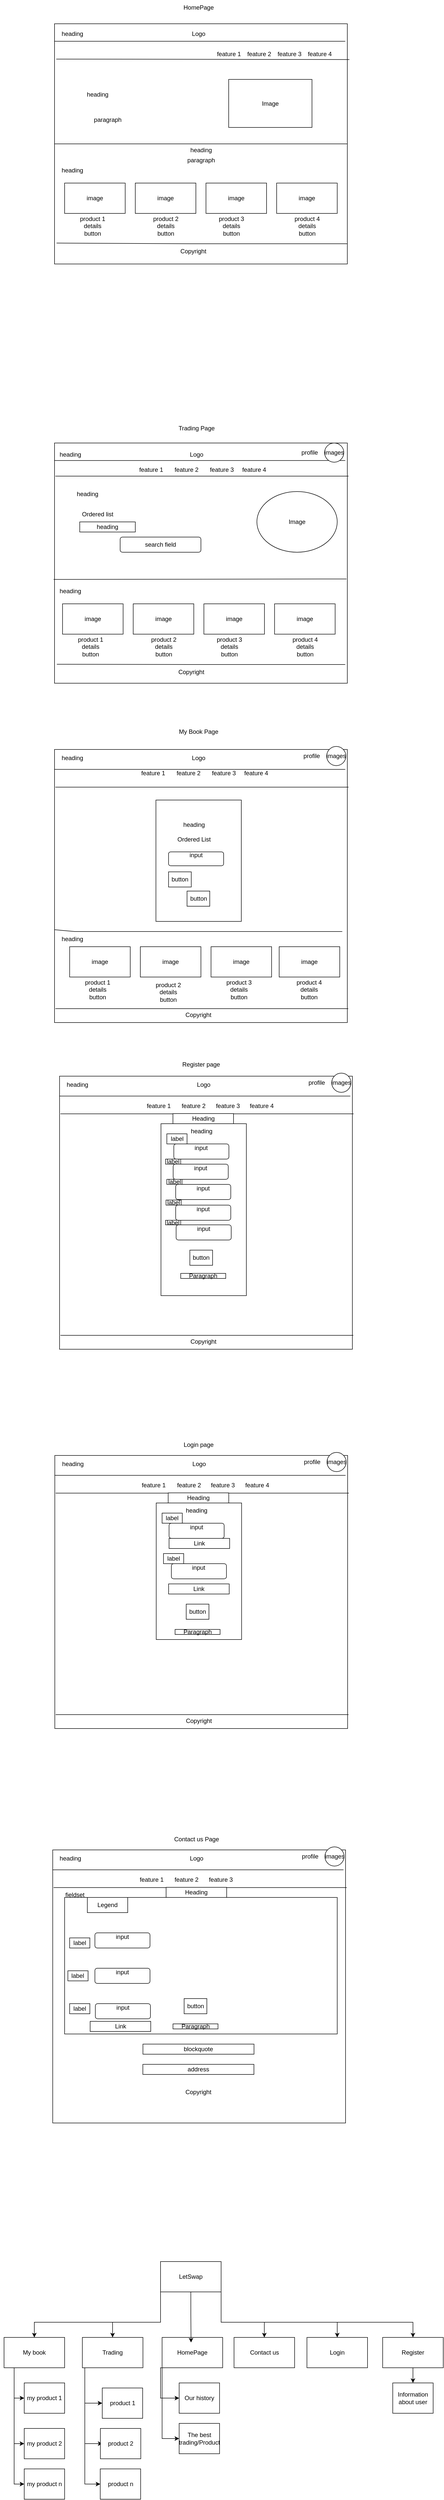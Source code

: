 <mxfile version="24.7.16">
  <diagram name="Page-1" id="lEQ6eP0qNpmwjX0OuJTi">
    <mxGraphModel dx="1424" dy="628" grid="1" gridSize="10" guides="1" tooltips="1" connect="1" arrows="1" fold="1" page="1" pageScale="1" pageWidth="850" pageHeight="1100" math="0" shadow="0">
      <root>
        <mxCell id="0" />
        <mxCell id="1" parent="0" />
        <mxCell id="bRZWuFPD8iTzi3_Uo_IN-1" value="" style="rounded=0;whiteSpace=wrap;html=1;" vertex="1" parent="1">
          <mxGeometry x="150" y="65" width="580" height="475" as="geometry" />
        </mxCell>
        <mxCell id="bRZWuFPD8iTzi3_Uo_IN-2" value="heading" style="text;html=1;align=center;verticalAlign=middle;resizable=0;points=[];autosize=1;strokeColor=none;fillColor=none;" vertex="1" parent="1">
          <mxGeometry x="150" y="70" width="70" height="30" as="geometry" />
        </mxCell>
        <mxCell id="bRZWuFPD8iTzi3_Uo_IN-3" value="" style="endArrow=none;html=1;rounded=0;exitX=-0.001;exitY=0.073;exitDx=0;exitDy=0;exitPerimeter=0;entryX=0.993;entryY=0.073;entryDx=0;entryDy=0;entryPerimeter=0;" edge="1" parent="1" source="bRZWuFPD8iTzi3_Uo_IN-1" target="bRZWuFPD8iTzi3_Uo_IN-1">
          <mxGeometry width="50" height="50" relative="1" as="geometry">
            <mxPoint x="400" y="320" as="sourcePoint" />
            <mxPoint x="450" y="270" as="targetPoint" />
          </mxGeometry>
        </mxCell>
        <mxCell id="bRZWuFPD8iTzi3_Uo_IN-4" value="feature 1" style="text;html=1;align=center;verticalAlign=middle;resizable=0;points=[];autosize=1;strokeColor=none;fillColor=none;" vertex="1" parent="1">
          <mxGeometry x="460" y="110" width="70" height="30" as="geometry" />
        </mxCell>
        <mxCell id="bRZWuFPD8iTzi3_Uo_IN-5" value="feature 2" style="text;html=1;align=center;verticalAlign=middle;resizable=0;points=[];autosize=1;strokeColor=none;fillColor=none;" vertex="1" parent="1">
          <mxGeometry x="520" y="110" width="70" height="30" as="geometry" />
        </mxCell>
        <mxCell id="bRZWuFPD8iTzi3_Uo_IN-6" value="feature 3" style="text;html=1;align=center;verticalAlign=middle;resizable=0;points=[];autosize=1;strokeColor=none;fillColor=none;" vertex="1" parent="1">
          <mxGeometry x="580" y="110" width="70" height="30" as="geometry" />
        </mxCell>
        <mxCell id="bRZWuFPD8iTzi3_Uo_IN-8" value="feature 4" style="text;html=1;align=center;verticalAlign=middle;resizable=0;points=[];autosize=1;strokeColor=none;fillColor=none;" vertex="1" parent="1">
          <mxGeometry x="640" y="110" width="70" height="30" as="geometry" />
        </mxCell>
        <mxCell id="bRZWuFPD8iTzi3_Uo_IN-9" value="heading" style="text;html=1;align=center;verticalAlign=middle;resizable=0;points=[];autosize=1;strokeColor=none;fillColor=none;" vertex="1" parent="1">
          <mxGeometry x="200" y="190" width="70" height="30" as="geometry" />
        </mxCell>
        <mxCell id="bRZWuFPD8iTzi3_Uo_IN-11" value="paragraph" style="text;html=1;align=center;verticalAlign=middle;resizable=0;points=[];autosize=1;strokeColor=none;fillColor=none;" vertex="1" parent="1">
          <mxGeometry x="215" y="240" width="80" height="30" as="geometry" />
        </mxCell>
        <mxCell id="bRZWuFPD8iTzi3_Uo_IN-12" value="" style="endArrow=none;html=1;rounded=0;entryX=0;entryY=0.5;entryDx=0;entryDy=0;exitX=1;exitY=0.5;exitDx=0;exitDy=0;" edge="1" parent="1" source="bRZWuFPD8iTzi3_Uo_IN-1" target="bRZWuFPD8iTzi3_Uo_IN-1">
          <mxGeometry width="50" height="50" relative="1" as="geometry">
            <mxPoint x="400" y="320" as="sourcePoint" />
            <mxPoint x="450" y="270" as="targetPoint" />
            <Array as="points" />
          </mxGeometry>
        </mxCell>
        <mxCell id="bRZWuFPD8iTzi3_Uo_IN-13" value="Image" style="rounded=0;whiteSpace=wrap;html=1;" vertex="1" parent="1">
          <mxGeometry x="495" y="175" width="165" height="95" as="geometry" />
        </mxCell>
        <mxCell id="bRZWuFPD8iTzi3_Uo_IN-14" value="heading" style="text;html=1;align=center;verticalAlign=middle;resizable=0;points=[];autosize=1;strokeColor=none;fillColor=none;" vertex="1" parent="1">
          <mxGeometry x="150" y="340" width="70" height="30" as="geometry" />
        </mxCell>
        <mxCell id="bRZWuFPD8iTzi3_Uo_IN-15" value="image" style="rounded=0;whiteSpace=wrap;html=1;" vertex="1" parent="1">
          <mxGeometry x="170" y="380" width="120" height="60" as="geometry" />
        </mxCell>
        <mxCell id="bRZWuFPD8iTzi3_Uo_IN-16" value="image" style="rounded=0;whiteSpace=wrap;html=1;" vertex="1" parent="1">
          <mxGeometry x="310" y="380" width="120" height="60" as="geometry" />
        </mxCell>
        <mxCell id="bRZWuFPD8iTzi3_Uo_IN-17" value="image" style="rounded=0;whiteSpace=wrap;html=1;" vertex="1" parent="1">
          <mxGeometry x="450" y="380" width="120" height="60" as="geometry" />
        </mxCell>
        <mxCell id="bRZWuFPD8iTzi3_Uo_IN-18" value="image" style="rounded=0;whiteSpace=wrap;html=1;" vertex="1" parent="1">
          <mxGeometry x="590" y="380" width="120" height="60" as="geometry" />
        </mxCell>
        <mxCell id="bRZWuFPD8iTzi3_Uo_IN-19" value="Logo" style="text;html=1;align=center;verticalAlign=middle;resizable=0;points=[];autosize=1;strokeColor=none;fillColor=none;" vertex="1" parent="1">
          <mxGeometry x="410" y="70" width="50" height="30" as="geometry" />
        </mxCell>
        <mxCell id="bRZWuFPD8iTzi3_Uo_IN-20" value="&lt;div&gt;product 1&lt;/div&gt;details&lt;div&gt;button&lt;br&gt;&lt;/div&gt;" style="text;html=1;align=center;verticalAlign=middle;resizable=0;points=[];autosize=1;strokeColor=none;fillColor=none;" vertex="1" parent="1">
          <mxGeometry x="190" y="435" width="70" height="60" as="geometry" />
        </mxCell>
        <mxCell id="bRZWuFPD8iTzi3_Uo_IN-23" value="&lt;div&gt;product 2&lt;/div&gt;details&lt;div&gt;button&lt;br&gt;&lt;/div&gt;" style="text;html=1;align=center;verticalAlign=middle;resizable=0;points=[];autosize=1;strokeColor=none;fillColor=none;" vertex="1" parent="1">
          <mxGeometry x="335" y="435" width="70" height="60" as="geometry" />
        </mxCell>
        <mxCell id="bRZWuFPD8iTzi3_Uo_IN-24" value="&lt;div&gt;product 3&lt;/div&gt;details&lt;div&gt;button&lt;br&gt;&lt;/div&gt;" style="text;html=1;align=center;verticalAlign=middle;resizable=0;points=[];autosize=1;strokeColor=none;fillColor=none;" vertex="1" parent="1">
          <mxGeometry x="465" y="435" width="70" height="60" as="geometry" />
        </mxCell>
        <mxCell id="bRZWuFPD8iTzi3_Uo_IN-25" value="product 4&lt;div&gt;details&lt;/div&gt;&lt;div&gt;button&lt;/div&gt;" style="text;html=1;align=center;verticalAlign=middle;resizable=0;points=[];autosize=1;strokeColor=none;fillColor=none;" vertex="1" parent="1">
          <mxGeometry x="615" y="435" width="70" height="60" as="geometry" />
        </mxCell>
        <mxCell id="bRZWuFPD8iTzi3_Uo_IN-26" value="" style="endArrow=none;html=1;rounded=0;entryX=0.007;entryY=0.913;entryDx=0;entryDy=0;entryPerimeter=0;" edge="1" parent="1" target="bRZWuFPD8iTzi3_Uo_IN-1">
          <mxGeometry width="50" height="50" relative="1" as="geometry">
            <mxPoint x="730" y="500" as="sourcePoint" />
            <mxPoint x="169" y="350" as="targetPoint" />
            <Array as="points">
              <mxPoint x="420" y="500" />
            </Array>
          </mxGeometry>
        </mxCell>
        <mxCell id="bRZWuFPD8iTzi3_Uo_IN-27" value="&lt;div&gt;Copyright&lt;/div&gt;" style="text;html=1;align=center;verticalAlign=middle;whiteSpace=wrap;rounded=0;" vertex="1" parent="1">
          <mxGeometry x="395" y="500" width="60" height="30" as="geometry" />
        </mxCell>
        <mxCell id="bRZWuFPD8iTzi3_Uo_IN-30" value="HomePage" style="text;html=1;align=center;verticalAlign=middle;resizable=0;points=[];autosize=1;strokeColor=none;fillColor=none;" vertex="1" parent="1">
          <mxGeometry x="395" y="18" width="80" height="30" as="geometry" />
        </mxCell>
        <mxCell id="bRZWuFPD8iTzi3_Uo_IN-31" value="" style="rounded=0;whiteSpace=wrap;html=1;" vertex="1" parent="1">
          <mxGeometry x="150" y="894" width="580" height="475" as="geometry" />
        </mxCell>
        <mxCell id="bRZWuFPD8iTzi3_Uo_IN-32" value="heading" style="text;html=1;align=center;verticalAlign=middle;resizable=0;points=[];autosize=1;strokeColor=none;fillColor=none;" vertex="1" parent="1">
          <mxGeometry x="145.87" y="902" width="70" height="30" as="geometry" />
        </mxCell>
        <mxCell id="bRZWuFPD8iTzi3_Uo_IN-33" value="" style="endArrow=none;html=1;rounded=0;exitX=-0.001;exitY=0.073;exitDx=0;exitDy=0;exitPerimeter=0;entryX=0.993;entryY=0.073;entryDx=0;entryDy=0;entryPerimeter=0;" edge="1" parent="1" source="bRZWuFPD8iTzi3_Uo_IN-31" target="bRZWuFPD8iTzi3_Uo_IN-31">
          <mxGeometry width="50" height="50" relative="1" as="geometry">
            <mxPoint x="395.87" y="1152" as="sourcePoint" />
            <mxPoint x="445.87" y="1102" as="targetPoint" />
          </mxGeometry>
        </mxCell>
        <mxCell id="bRZWuFPD8iTzi3_Uo_IN-34" value="feature 1" style="text;html=1;align=center;verticalAlign=middle;resizable=0;points=[];autosize=1;strokeColor=none;fillColor=none;" vertex="1" parent="1">
          <mxGeometry x="305.87" y="932" width="70" height="30" as="geometry" />
        </mxCell>
        <mxCell id="bRZWuFPD8iTzi3_Uo_IN-35" value="feature 2" style="text;html=1;align=center;verticalAlign=middle;resizable=0;points=[];autosize=1;strokeColor=none;fillColor=none;" vertex="1" parent="1">
          <mxGeometry x="375.87" y="932" width="70" height="30" as="geometry" />
        </mxCell>
        <mxCell id="bRZWuFPD8iTzi3_Uo_IN-36" value="feature 3" style="text;html=1;align=center;verticalAlign=middle;resizable=0;points=[];autosize=1;strokeColor=none;fillColor=none;" vertex="1" parent="1">
          <mxGeometry x="445.87" y="932" width="70" height="30" as="geometry" />
        </mxCell>
        <mxCell id="bRZWuFPD8iTzi3_Uo_IN-37" value="feature 4" style="text;html=1;align=center;verticalAlign=middle;resizable=0;points=[];autosize=1;strokeColor=none;fillColor=none;" vertex="1" parent="1">
          <mxGeometry x="510" y="932" width="70" height="30" as="geometry" />
        </mxCell>
        <mxCell id="bRZWuFPD8iTzi3_Uo_IN-38" value="heading" style="text;html=1;align=center;verticalAlign=middle;resizable=0;points=[];autosize=1;strokeColor=none;fillColor=none;" vertex="1" parent="1">
          <mxGeometry x="180" y="980" width="70" height="30" as="geometry" />
        </mxCell>
        <mxCell id="bRZWuFPD8iTzi3_Uo_IN-39" value="Ordered list" style="text;html=1;align=center;verticalAlign=middle;resizable=0;points=[];autosize=1;strokeColor=none;fillColor=none;" vertex="1" parent="1">
          <mxGeometry x="190" y="1020" width="90" height="30" as="geometry" />
        </mxCell>
        <mxCell id="bRZWuFPD8iTzi3_Uo_IN-40" value="" style="endArrow=none;html=1;rounded=0;entryX=-0.003;entryY=0.568;entryDx=0;entryDy=0;entryPerimeter=0;exitX=0.997;exitY=0.566;exitDx=0;exitDy=0;exitPerimeter=0;" edge="1" parent="1" source="bRZWuFPD8iTzi3_Uo_IN-31" target="bRZWuFPD8iTzi3_Uo_IN-31">
          <mxGeometry width="50" height="50" relative="1" as="geometry">
            <mxPoint x="395.87" y="1152" as="sourcePoint" />
            <mxPoint x="445.87" y="1102" as="targetPoint" />
            <Array as="points" />
          </mxGeometry>
        </mxCell>
        <mxCell id="bRZWuFPD8iTzi3_Uo_IN-42" value="heading" style="text;html=1;align=center;verticalAlign=middle;resizable=0;points=[];autosize=1;strokeColor=none;fillColor=none;" vertex="1" parent="1">
          <mxGeometry x="145.87" y="1172" width="70" height="30" as="geometry" />
        </mxCell>
        <mxCell id="bRZWuFPD8iTzi3_Uo_IN-43" value="image" style="rounded=0;whiteSpace=wrap;html=1;" vertex="1" parent="1">
          <mxGeometry x="165.87" y="1212" width="120" height="60" as="geometry" />
        </mxCell>
        <mxCell id="bRZWuFPD8iTzi3_Uo_IN-44" value="image" style="rounded=0;whiteSpace=wrap;html=1;" vertex="1" parent="1">
          <mxGeometry x="305.87" y="1212" width="120" height="60" as="geometry" />
        </mxCell>
        <mxCell id="bRZWuFPD8iTzi3_Uo_IN-45" value="image" style="rounded=0;whiteSpace=wrap;html=1;" vertex="1" parent="1">
          <mxGeometry x="445.87" y="1212" width="120" height="60" as="geometry" />
        </mxCell>
        <mxCell id="bRZWuFPD8iTzi3_Uo_IN-46" value="image" style="rounded=0;whiteSpace=wrap;html=1;" vertex="1" parent="1">
          <mxGeometry x="585.87" y="1212" width="120" height="60" as="geometry" />
        </mxCell>
        <mxCell id="bRZWuFPD8iTzi3_Uo_IN-47" value="Logo" style="text;html=1;align=center;verticalAlign=middle;resizable=0;points=[];autosize=1;strokeColor=none;fillColor=none;" vertex="1" parent="1">
          <mxGeometry x="405.87" y="902" width="50" height="30" as="geometry" />
        </mxCell>
        <mxCell id="bRZWuFPD8iTzi3_Uo_IN-48" value="&lt;div&gt;product 1&lt;/div&gt;details&lt;div&gt;button&lt;br&gt;&lt;/div&gt;" style="text;html=1;align=center;verticalAlign=middle;resizable=0;points=[];autosize=1;strokeColor=none;fillColor=none;" vertex="1" parent="1">
          <mxGeometry x="185.87" y="1267" width="70" height="60" as="geometry" />
        </mxCell>
        <mxCell id="bRZWuFPD8iTzi3_Uo_IN-49" value="&lt;div&gt;product 2&lt;/div&gt;details&lt;div&gt;button&lt;br&gt;&lt;/div&gt;" style="text;html=1;align=center;verticalAlign=middle;resizable=0;points=[];autosize=1;strokeColor=none;fillColor=none;" vertex="1" parent="1">
          <mxGeometry x="330.87" y="1267" width="70" height="60" as="geometry" />
        </mxCell>
        <mxCell id="bRZWuFPD8iTzi3_Uo_IN-50" value="&lt;div&gt;product 3&lt;/div&gt;details&lt;div&gt;button&lt;br&gt;&lt;/div&gt;" style="text;html=1;align=center;verticalAlign=middle;resizable=0;points=[];autosize=1;strokeColor=none;fillColor=none;" vertex="1" parent="1">
          <mxGeometry x="460.87" y="1267" width="70" height="60" as="geometry" />
        </mxCell>
        <mxCell id="bRZWuFPD8iTzi3_Uo_IN-51" value="product 4&lt;div&gt;details&lt;/div&gt;&lt;div&gt;button&lt;/div&gt;" style="text;html=1;align=center;verticalAlign=middle;resizable=0;points=[];autosize=1;strokeColor=none;fillColor=none;" vertex="1" parent="1">
          <mxGeometry x="610.87" y="1267" width="70" height="60" as="geometry" />
        </mxCell>
        <mxCell id="bRZWuFPD8iTzi3_Uo_IN-52" value="" style="endArrow=none;html=1;rounded=0;entryX=0.008;entryY=0.921;entryDx=0;entryDy=0;entryPerimeter=0;" edge="1" parent="1" target="bRZWuFPD8iTzi3_Uo_IN-31">
          <mxGeometry width="50" height="50" relative="1" as="geometry">
            <mxPoint x="725.87" y="1332" as="sourcePoint" />
            <mxPoint x="164.87" y="1182" as="targetPoint" />
            <Array as="points">
              <mxPoint x="415.87" y="1332" />
            </Array>
          </mxGeometry>
        </mxCell>
        <mxCell id="bRZWuFPD8iTzi3_Uo_IN-53" value="&lt;div&gt;Copyright&lt;/div&gt;" style="text;html=1;align=center;verticalAlign=middle;whiteSpace=wrap;rounded=0;" vertex="1" parent="1">
          <mxGeometry x="390.87" y="1332" width="60" height="30" as="geometry" />
        </mxCell>
        <mxCell id="bRZWuFPD8iTzi3_Uo_IN-54" value="Trading Page" style="text;html=1;align=center;verticalAlign=middle;resizable=0;points=[];autosize=1;strokeColor=none;fillColor=none;" vertex="1" parent="1">
          <mxGeometry x="380.87" y="850" width="100" height="30" as="geometry" />
        </mxCell>
        <mxCell id="bRZWuFPD8iTzi3_Uo_IN-55" value="heading" style="text;html=1;align=center;verticalAlign=middle;resizable=0;points=[];autosize=1;strokeColor=none;fillColor=none;" vertex="1" parent="1">
          <mxGeometry x="405" y="300" width="70" height="30" as="geometry" />
        </mxCell>
        <mxCell id="bRZWuFPD8iTzi3_Uo_IN-56" value="paragraph" style="text;html=1;align=center;verticalAlign=middle;resizable=0;points=[];autosize=1;strokeColor=none;fillColor=none;" vertex="1" parent="1">
          <mxGeometry x="400" y="320" width="80" height="30" as="geometry" />
        </mxCell>
        <mxCell id="bRZWuFPD8iTzi3_Uo_IN-57" value="images" style="ellipse;whiteSpace=wrap;html=1;aspect=fixed;" vertex="1" parent="1">
          <mxGeometry x="685" y="894" width="38" height="38" as="geometry" />
        </mxCell>
        <mxCell id="bRZWuFPD8iTzi3_Uo_IN-58" value="profile" style="text;html=1;align=center;verticalAlign=middle;resizable=0;points=[];autosize=1;strokeColor=none;fillColor=none;" vertex="1" parent="1">
          <mxGeometry x="625" y="898" width="60" height="30" as="geometry" />
        </mxCell>
        <mxCell id="bRZWuFPD8iTzi3_Uo_IN-59" value="search field" style="rounded=1;whiteSpace=wrap;html=1;" vertex="1" parent="1">
          <mxGeometry x="280" y="1080" width="160" height="30" as="geometry" />
        </mxCell>
        <mxCell id="bRZWuFPD8iTzi3_Uo_IN-60" value="heading" style="rounded=0;whiteSpace=wrap;html=1;" vertex="1" parent="1">
          <mxGeometry x="200" y="1050" width="110" height="20" as="geometry" />
        </mxCell>
        <mxCell id="bRZWuFPD8iTzi3_Uo_IN-61" value="Image" style="ellipse;whiteSpace=wrap;html=1;" vertex="1" parent="1">
          <mxGeometry x="550.87" y="990" width="159.13" height="120" as="geometry" />
        </mxCell>
        <mxCell id="bRZWuFPD8iTzi3_Uo_IN-62" value="" style="endArrow=none;html=1;rounded=0;exitX=0.006;exitY=0.147;exitDx=0;exitDy=0;exitPerimeter=0;entryX=1.007;entryY=0.149;entryDx=0;entryDy=0;entryPerimeter=0;" edge="1" parent="1" source="bRZWuFPD8iTzi3_Uo_IN-1" target="bRZWuFPD8iTzi3_Uo_IN-1">
          <mxGeometry width="50" height="50" relative="1" as="geometry">
            <mxPoint x="400" y="380" as="sourcePoint" />
            <mxPoint x="450" y="330" as="targetPoint" />
          </mxGeometry>
        </mxCell>
        <mxCell id="bRZWuFPD8iTzi3_Uo_IN-64" value="" style="endArrow=none;html=1;rounded=0;exitX=0.003;exitY=0.138;exitDx=0;exitDy=0;exitPerimeter=0;entryX=1.004;entryY=0.138;entryDx=0;entryDy=0;entryPerimeter=0;" edge="1" parent="1" source="bRZWuFPD8iTzi3_Uo_IN-31" target="bRZWuFPD8iTzi3_Uo_IN-31">
          <mxGeometry width="50" height="50" relative="1" as="geometry">
            <mxPoint x="400" y="1180" as="sourcePoint" />
            <mxPoint x="450" y="1130" as="targetPoint" />
          </mxGeometry>
        </mxCell>
        <mxCell id="bRZWuFPD8iTzi3_Uo_IN-65" value="" style="rounded=0;whiteSpace=wrap;html=1;" vertex="1" parent="1">
          <mxGeometry x="150" y="1500" width="580" height="540" as="geometry" />
        </mxCell>
        <mxCell id="bRZWuFPD8iTzi3_Uo_IN-66" value="heading" style="text;html=1;align=center;verticalAlign=middle;resizable=0;points=[];autosize=1;strokeColor=none;fillColor=none;" vertex="1" parent="1">
          <mxGeometry x="150" y="1502" width="70" height="30" as="geometry" />
        </mxCell>
        <mxCell id="bRZWuFPD8iTzi3_Uo_IN-67" value="" style="endArrow=none;html=1;rounded=0;exitX=-0.001;exitY=0.073;exitDx=0;exitDy=0;exitPerimeter=0;entryX=0.993;entryY=0.073;entryDx=0;entryDy=0;entryPerimeter=0;" edge="1" parent="1" source="bRZWuFPD8iTzi3_Uo_IN-65" target="bRZWuFPD8iTzi3_Uo_IN-65">
          <mxGeometry width="50" height="50" relative="1" as="geometry">
            <mxPoint x="400" y="1752" as="sourcePoint" />
            <mxPoint x="450" y="1702" as="targetPoint" />
          </mxGeometry>
        </mxCell>
        <mxCell id="bRZWuFPD8iTzi3_Uo_IN-68" value="feature 1" style="text;html=1;align=center;verticalAlign=middle;resizable=0;points=[];autosize=1;strokeColor=none;fillColor=none;" vertex="1" parent="1">
          <mxGeometry x="310" y="1532" width="70" height="30" as="geometry" />
        </mxCell>
        <mxCell id="bRZWuFPD8iTzi3_Uo_IN-69" value="feature 2" style="text;html=1;align=center;verticalAlign=middle;resizable=0;points=[];autosize=1;strokeColor=none;fillColor=none;" vertex="1" parent="1">
          <mxGeometry x="380" y="1532" width="70" height="30" as="geometry" />
        </mxCell>
        <mxCell id="bRZWuFPD8iTzi3_Uo_IN-70" value="feature 3" style="text;html=1;align=center;verticalAlign=middle;resizable=0;points=[];autosize=1;strokeColor=none;fillColor=none;" vertex="1" parent="1">
          <mxGeometry x="450" y="1532" width="70" height="30" as="geometry" />
        </mxCell>
        <mxCell id="bRZWuFPD8iTzi3_Uo_IN-71" value="feature 4" style="text;html=1;align=center;verticalAlign=middle;resizable=0;points=[];autosize=1;strokeColor=none;fillColor=none;" vertex="1" parent="1">
          <mxGeometry x="514.13" y="1532" width="70" height="30" as="geometry" />
        </mxCell>
        <mxCell id="bRZWuFPD8iTzi3_Uo_IN-75" value="heading" style="text;html=1;align=center;verticalAlign=middle;resizable=0;points=[];autosize=1;strokeColor=none;fillColor=none;" vertex="1" parent="1">
          <mxGeometry x="150" y="1860" width="70" height="30" as="geometry" />
        </mxCell>
        <mxCell id="bRZWuFPD8iTzi3_Uo_IN-77" value="" style="rounded=0;whiteSpace=wrap;html=1;" vertex="1" parent="1">
          <mxGeometry x="350.87" y="1600" width="169.13" height="240" as="geometry" />
        </mxCell>
        <mxCell id="bRZWuFPD8iTzi3_Uo_IN-80" value="Logo" style="text;html=1;align=center;verticalAlign=middle;resizable=0;points=[];autosize=1;strokeColor=none;fillColor=none;" vertex="1" parent="1">
          <mxGeometry x="410" y="1502" width="50" height="30" as="geometry" />
        </mxCell>
        <mxCell id="bRZWuFPD8iTzi3_Uo_IN-84" value="heading&lt;div&gt;&lt;br&gt;&lt;div&gt;Ordered List&lt;/div&gt;&lt;div&gt;&lt;br&gt;&lt;/div&gt;&lt;/div&gt;" style="text;html=1;align=center;verticalAlign=middle;resizable=0;points=[];autosize=1;strokeColor=none;fillColor=none;" vertex="1" parent="1">
          <mxGeometry x="380.87" y="1635" width="90" height="70" as="geometry" />
        </mxCell>
        <mxCell id="bRZWuFPD8iTzi3_Uo_IN-85" value="" style="endArrow=none;html=1;rounded=0;entryX=0;entryY=-0.12;entryDx=0;entryDy=0;entryPerimeter=0;" edge="1" parent="1" target="bRZWuFPD8iTzi3_Uo_IN-75">
          <mxGeometry width="50" height="50" relative="1" as="geometry">
            <mxPoint x="720" y="1860" as="sourcePoint" />
            <mxPoint x="169" y="1782" as="targetPoint" />
            <Array as="points">
              <mxPoint x="430" y="1860" />
              <mxPoint x="190" y="1860" />
            </Array>
          </mxGeometry>
        </mxCell>
        <mxCell id="bRZWuFPD8iTzi3_Uo_IN-86" value="&lt;div&gt;Copyright&lt;/div&gt;" style="text;html=1;align=center;verticalAlign=middle;whiteSpace=wrap;rounded=0;" vertex="1" parent="1">
          <mxGeometry x="405" y="2010" width="60" height="30" as="geometry" />
        </mxCell>
        <mxCell id="bRZWuFPD8iTzi3_Uo_IN-87" value="My Book Page" style="text;html=1;align=center;verticalAlign=middle;resizable=0;points=[];autosize=1;strokeColor=none;fillColor=none;" vertex="1" parent="1">
          <mxGeometry x="385" y="1450" width="100" height="30" as="geometry" />
        </mxCell>
        <mxCell id="bRZWuFPD8iTzi3_Uo_IN-88" value="images" style="ellipse;whiteSpace=wrap;html=1;aspect=fixed;" vertex="1" parent="1">
          <mxGeometry x="689.13" y="1494" width="38" height="38" as="geometry" />
        </mxCell>
        <mxCell id="bRZWuFPD8iTzi3_Uo_IN-89" value="profile" style="text;html=1;align=center;verticalAlign=middle;resizable=0;points=[];autosize=1;strokeColor=none;fillColor=none;" vertex="1" parent="1">
          <mxGeometry x="629.13" y="1498" width="60" height="30" as="geometry" />
        </mxCell>
        <mxCell id="bRZWuFPD8iTzi3_Uo_IN-93" value="" style="endArrow=none;html=1;rounded=0;exitX=0.003;exitY=0.138;exitDx=0;exitDy=0;exitPerimeter=0;entryX=1.004;entryY=0.138;entryDx=0;entryDy=0;entryPerimeter=0;" edge="1" parent="1" source="bRZWuFPD8iTzi3_Uo_IN-65" target="bRZWuFPD8iTzi3_Uo_IN-65">
          <mxGeometry width="50" height="50" relative="1" as="geometry">
            <mxPoint x="404.13" y="1780" as="sourcePoint" />
            <mxPoint x="454.13" y="1730" as="targetPoint" />
          </mxGeometry>
        </mxCell>
        <mxCell id="bRZWuFPD8iTzi3_Uo_IN-94" value="input&lt;br&gt;&lt;div&gt;&lt;br&gt;&lt;/div&gt;" style="rounded=1;whiteSpace=wrap;html=1;" vertex="1" parent="1">
          <mxGeometry x="375.87" y="1702.5" width="109.13" height="27.5" as="geometry" />
        </mxCell>
        <mxCell id="bRZWuFPD8iTzi3_Uo_IN-95" value="button" style="rounded=0;whiteSpace=wrap;html=1;" vertex="1" parent="1">
          <mxGeometry x="375.87" y="1742" width="45" height="30" as="geometry" />
        </mxCell>
        <mxCell id="bRZWuFPD8iTzi3_Uo_IN-96" value="button" style="rounded=0;whiteSpace=wrap;html=1;" vertex="1" parent="1">
          <mxGeometry x="412.5" y="1780" width="45" height="30" as="geometry" />
        </mxCell>
        <mxCell id="bRZWuFPD8iTzi3_Uo_IN-97" value="image" style="rounded=0;whiteSpace=wrap;html=1;" vertex="1" parent="1">
          <mxGeometry x="180" y="1890" width="120" height="60" as="geometry" />
        </mxCell>
        <mxCell id="bRZWuFPD8iTzi3_Uo_IN-98" value="&lt;div&gt;product 1&lt;/div&gt;details&lt;div&gt;button&lt;br&gt;&lt;/div&gt;" style="text;html=1;align=center;verticalAlign=middle;resizable=0;points=[];autosize=1;strokeColor=none;fillColor=none;" vertex="1" parent="1">
          <mxGeometry x="200" y="1945" width="70" height="60" as="geometry" />
        </mxCell>
        <mxCell id="bRZWuFPD8iTzi3_Uo_IN-99" value="image" style="rounded=0;whiteSpace=wrap;html=1;" vertex="1" parent="1">
          <mxGeometry x="320" y="1890" width="120" height="60" as="geometry" />
        </mxCell>
        <mxCell id="bRZWuFPD8iTzi3_Uo_IN-101" value="image" style="rounded=0;whiteSpace=wrap;html=1;" vertex="1" parent="1">
          <mxGeometry x="460" y="1890" width="120" height="60" as="geometry" />
        </mxCell>
        <mxCell id="bRZWuFPD8iTzi3_Uo_IN-102" value="image" style="rounded=0;whiteSpace=wrap;html=1;" vertex="1" parent="1">
          <mxGeometry x="595" y="1890" width="120" height="60" as="geometry" />
        </mxCell>
        <mxCell id="bRZWuFPD8iTzi3_Uo_IN-103" value="&lt;div&gt;product 2&lt;/div&gt;details&lt;div&gt;button&lt;br&gt;&lt;/div&gt;" style="text;html=1;align=center;verticalAlign=middle;resizable=0;points=[];autosize=1;strokeColor=none;fillColor=none;" vertex="1" parent="1">
          <mxGeometry x="340" y="1950" width="70" height="60" as="geometry" />
        </mxCell>
        <mxCell id="bRZWuFPD8iTzi3_Uo_IN-104" value="&lt;div&gt;product 3&lt;/div&gt;details&lt;div&gt;button&lt;br&gt;&lt;/div&gt;" style="text;html=1;align=center;verticalAlign=middle;resizable=0;points=[];autosize=1;strokeColor=none;fillColor=none;" vertex="1" parent="1">
          <mxGeometry x="480" y="1945" width="70" height="60" as="geometry" />
        </mxCell>
        <mxCell id="bRZWuFPD8iTzi3_Uo_IN-105" value="&lt;div&gt;product 4&lt;/div&gt;details&lt;div&gt;button&lt;br&gt;&lt;/div&gt;" style="text;html=1;align=center;verticalAlign=middle;resizable=0;points=[];autosize=1;strokeColor=none;fillColor=none;" vertex="1" parent="1">
          <mxGeometry x="619.13" y="1945" width="70" height="60" as="geometry" />
        </mxCell>
        <mxCell id="bRZWuFPD8iTzi3_Uo_IN-110" value="" style="endArrow=none;html=1;rounded=0;entryX=1.003;entryY=0.949;entryDx=0;entryDy=0;entryPerimeter=0;exitX=0.003;exitY=0.949;exitDx=0;exitDy=0;exitPerimeter=0;" edge="1" parent="1" source="bRZWuFPD8iTzi3_Uo_IN-65" target="bRZWuFPD8iTzi3_Uo_IN-65">
          <mxGeometry width="50" height="50" relative="1" as="geometry">
            <mxPoint x="400" y="2030" as="sourcePoint" />
            <mxPoint x="450" y="1980" as="targetPoint" />
          </mxGeometry>
        </mxCell>
        <mxCell id="bRZWuFPD8iTzi3_Uo_IN-112" value="" style="rounded=0;whiteSpace=wrap;html=1;" vertex="1" parent="1">
          <mxGeometry x="160" y="2146" width="580" height="540" as="geometry" />
        </mxCell>
        <mxCell id="bRZWuFPD8iTzi3_Uo_IN-113" value="heading" style="text;html=1;align=center;verticalAlign=middle;resizable=0;points=[];autosize=1;strokeColor=none;fillColor=none;" vertex="1" parent="1">
          <mxGeometry x="160" y="2148" width="70" height="30" as="geometry" />
        </mxCell>
        <mxCell id="bRZWuFPD8iTzi3_Uo_IN-114" value="" style="endArrow=none;html=1;rounded=0;exitX=-0.001;exitY=0.073;exitDx=0;exitDy=0;exitPerimeter=0;entryX=0.993;entryY=0.073;entryDx=0;entryDy=0;entryPerimeter=0;" edge="1" parent="1" source="bRZWuFPD8iTzi3_Uo_IN-112" target="bRZWuFPD8iTzi3_Uo_IN-112">
          <mxGeometry width="50" height="50" relative="1" as="geometry">
            <mxPoint x="410" y="2398" as="sourcePoint" />
            <mxPoint x="460" y="2348" as="targetPoint" />
          </mxGeometry>
        </mxCell>
        <mxCell id="bRZWuFPD8iTzi3_Uo_IN-115" value="feature 1" style="text;html=1;align=center;verticalAlign=middle;resizable=0;points=[];autosize=1;strokeColor=none;fillColor=none;" vertex="1" parent="1">
          <mxGeometry x="320.87" y="2190" width="70" height="30" as="geometry" />
        </mxCell>
        <mxCell id="bRZWuFPD8iTzi3_Uo_IN-116" value="feature 2" style="text;html=1;align=center;verticalAlign=middle;resizable=0;points=[];autosize=1;strokeColor=none;fillColor=none;" vertex="1" parent="1">
          <mxGeometry x="390" y="2190" width="70" height="30" as="geometry" />
        </mxCell>
        <mxCell id="bRZWuFPD8iTzi3_Uo_IN-117" value="feature 3" style="text;html=1;align=center;verticalAlign=middle;resizable=0;points=[];autosize=1;strokeColor=none;fillColor=none;" vertex="1" parent="1">
          <mxGeometry x="457.5" y="2190" width="70" height="30" as="geometry" />
        </mxCell>
        <mxCell id="bRZWuFPD8iTzi3_Uo_IN-118" value="feature 4" style="text;html=1;align=center;verticalAlign=middle;resizable=0;points=[];autosize=1;strokeColor=none;fillColor=none;" vertex="1" parent="1">
          <mxGeometry x="525" y="2190" width="70" height="30" as="geometry" />
        </mxCell>
        <mxCell id="bRZWuFPD8iTzi3_Uo_IN-120" value="" style="rounded=0;whiteSpace=wrap;html=1;" vertex="1" parent="1">
          <mxGeometry x="360.87" y="2240" width="169.13" height="340" as="geometry" />
        </mxCell>
        <mxCell id="bRZWuFPD8iTzi3_Uo_IN-121" value="Logo" style="text;html=1;align=center;verticalAlign=middle;resizable=0;points=[];autosize=1;strokeColor=none;fillColor=none;" vertex="1" parent="1">
          <mxGeometry x="420" y="2148" width="50" height="30" as="geometry" />
        </mxCell>
        <mxCell id="bRZWuFPD8iTzi3_Uo_IN-122" value="heading" style="text;html=1;align=center;verticalAlign=middle;resizable=0;points=[];autosize=1;strokeColor=none;fillColor=none;" vertex="1" parent="1">
          <mxGeometry x="405.87" y="2240" width="70" height="30" as="geometry" />
        </mxCell>
        <mxCell id="bRZWuFPD8iTzi3_Uo_IN-124" value="&lt;div&gt;Copyright&lt;/div&gt;" style="text;html=1;align=center;verticalAlign=middle;whiteSpace=wrap;rounded=0;" vertex="1" parent="1">
          <mxGeometry x="415" y="2656" width="60" height="30" as="geometry" />
        </mxCell>
        <mxCell id="bRZWuFPD8iTzi3_Uo_IN-125" value="images" style="ellipse;whiteSpace=wrap;html=1;aspect=fixed;" vertex="1" parent="1">
          <mxGeometry x="699.13" y="2140" width="38" height="38" as="geometry" />
        </mxCell>
        <mxCell id="bRZWuFPD8iTzi3_Uo_IN-126" value="profile" style="text;html=1;align=center;verticalAlign=middle;resizable=0;points=[];autosize=1;strokeColor=none;fillColor=none;" vertex="1" parent="1">
          <mxGeometry x="639.13" y="2144" width="60" height="30" as="geometry" />
        </mxCell>
        <mxCell id="bRZWuFPD8iTzi3_Uo_IN-127" value="" style="endArrow=none;html=1;rounded=0;exitX=0.003;exitY=0.138;exitDx=0;exitDy=0;exitPerimeter=0;entryX=1.004;entryY=0.138;entryDx=0;entryDy=0;entryPerimeter=0;" edge="1" parent="1" source="bRZWuFPD8iTzi3_Uo_IN-112" target="bRZWuFPD8iTzi3_Uo_IN-112">
          <mxGeometry width="50" height="50" relative="1" as="geometry">
            <mxPoint x="414.13" y="2426" as="sourcePoint" />
            <mxPoint x="464.13" y="2376" as="targetPoint" />
          </mxGeometry>
        </mxCell>
        <mxCell id="bRZWuFPD8iTzi3_Uo_IN-128" value="input&lt;br&gt;&lt;div&gt;&lt;br&gt;&lt;/div&gt;" style="rounded=1;whiteSpace=wrap;html=1;" vertex="1" parent="1">
          <mxGeometry x="386.3" y="2280" width="109.13" height="30" as="geometry" />
        </mxCell>
        <mxCell id="bRZWuFPD8iTzi3_Uo_IN-130" value="button" style="rounded=0;whiteSpace=wrap;html=1;" vertex="1" parent="1">
          <mxGeometry x="418.08" y="2490" width="45" height="30" as="geometry" />
        </mxCell>
        <mxCell id="bRZWuFPD8iTzi3_Uo_IN-139" value="" style="endArrow=none;html=1;rounded=0;entryX=1.003;entryY=0.949;entryDx=0;entryDy=0;entryPerimeter=0;exitX=0.003;exitY=0.949;exitDx=0;exitDy=0;exitPerimeter=0;" edge="1" parent="1" source="bRZWuFPD8iTzi3_Uo_IN-112" target="bRZWuFPD8iTzi3_Uo_IN-112">
          <mxGeometry width="50" height="50" relative="1" as="geometry">
            <mxPoint x="410" y="2676" as="sourcePoint" />
            <mxPoint x="460" y="2626" as="targetPoint" />
          </mxGeometry>
        </mxCell>
        <mxCell id="bRZWuFPD8iTzi3_Uo_IN-140" value="input&lt;br&gt;&lt;div&gt;&lt;br&gt;&lt;/div&gt;" style="rounded=1;whiteSpace=wrap;html=1;" vertex="1" parent="1">
          <mxGeometry x="385" y="2320" width="109.13" height="30" as="geometry" />
        </mxCell>
        <mxCell id="bRZWuFPD8iTzi3_Uo_IN-142" value="input&lt;br&gt;&lt;div&gt;&lt;br&gt;&lt;/div&gt;" style="rounded=1;whiteSpace=wrap;html=1;" vertex="1" parent="1">
          <mxGeometry x="390" y="2360" width="109.13" height="30" as="geometry" />
        </mxCell>
        <mxCell id="bRZWuFPD8iTzi3_Uo_IN-143" value="input&lt;br&gt;&lt;div&gt;&lt;br&gt;&lt;/div&gt;" style="rounded=1;whiteSpace=wrap;html=1;" vertex="1" parent="1">
          <mxGeometry x="390" y="2401" width="109.13" height="30" as="geometry" />
        </mxCell>
        <mxCell id="bRZWuFPD8iTzi3_Uo_IN-145" value="input&lt;br&gt;&lt;div&gt;&lt;br&gt;&lt;/div&gt;" style="rounded=1;whiteSpace=wrap;html=1;" vertex="1" parent="1">
          <mxGeometry x="390.87" y="2440" width="109.13" height="30" as="geometry" />
        </mxCell>
        <mxCell id="bRZWuFPD8iTzi3_Uo_IN-146" value="label" style="rounded=0;whiteSpace=wrap;html=1;" vertex="1" parent="1">
          <mxGeometry x="372.5" y="2260" width="40" height="20" as="geometry" />
        </mxCell>
        <mxCell id="bRZWuFPD8iTzi3_Uo_IN-147" value="label" style="rounded=0;whiteSpace=wrap;html=1;" vertex="1" parent="1">
          <mxGeometry x="370" y="2310" width="30" height="10" as="geometry" />
        </mxCell>
        <mxCell id="bRZWuFPD8iTzi3_Uo_IN-148" value="label" style="rounded=0;whiteSpace=wrap;html=1;" vertex="1" parent="1">
          <mxGeometry x="372.5" y="2350" width="30" height="10" as="geometry" />
        </mxCell>
        <mxCell id="bRZWuFPD8iTzi3_Uo_IN-149" value="label" style="rounded=0;whiteSpace=wrap;html=1;" vertex="1" parent="1">
          <mxGeometry x="370.87" y="2391" width="30" height="10" as="geometry" />
        </mxCell>
        <mxCell id="bRZWuFPD8iTzi3_Uo_IN-153" value="label" style="rounded=0;whiteSpace=wrap;html=1;" vertex="1" parent="1">
          <mxGeometry x="370" y="2431" width="30" height="9" as="geometry" />
        </mxCell>
        <mxCell id="bRZWuFPD8iTzi3_Uo_IN-155" value="Heading" style="rounded=0;whiteSpace=wrap;html=1;" vertex="1" parent="1">
          <mxGeometry x="384.57" y="2220" width="120" height="20" as="geometry" />
        </mxCell>
        <mxCell id="bRZWuFPD8iTzi3_Uo_IN-156" value="Paragraph" style="rounded=0;whiteSpace=wrap;html=1;" vertex="1" parent="1">
          <mxGeometry x="400" y="2536" width="89.13" height="10" as="geometry" />
        </mxCell>
        <mxCell id="bRZWuFPD8iTzi3_Uo_IN-160" value="Register page" style="text;html=1;align=center;verticalAlign=middle;resizable=0;points=[];autosize=1;strokeColor=none;fillColor=none;" vertex="1" parent="1">
          <mxGeometry x="390" y="2108" width="100" height="30" as="geometry" />
        </mxCell>
        <mxCell id="bRZWuFPD8iTzi3_Uo_IN-161" value="" style="rounded=0;whiteSpace=wrap;html=1;" vertex="1" parent="1">
          <mxGeometry x="150.58" y="2896" width="580" height="540" as="geometry" />
        </mxCell>
        <mxCell id="bRZWuFPD8iTzi3_Uo_IN-162" value="heading" style="text;html=1;align=center;verticalAlign=middle;resizable=0;points=[];autosize=1;strokeColor=none;fillColor=none;" vertex="1" parent="1">
          <mxGeometry x="150.58" y="2898" width="70" height="30" as="geometry" />
        </mxCell>
        <mxCell id="bRZWuFPD8iTzi3_Uo_IN-163" value="" style="endArrow=none;html=1;rounded=0;exitX=-0.001;exitY=0.073;exitDx=0;exitDy=0;exitPerimeter=0;entryX=0.993;entryY=0.073;entryDx=0;entryDy=0;entryPerimeter=0;" edge="1" parent="1" source="bRZWuFPD8iTzi3_Uo_IN-161" target="bRZWuFPD8iTzi3_Uo_IN-161">
          <mxGeometry width="50" height="50" relative="1" as="geometry">
            <mxPoint x="400.58" y="3148" as="sourcePoint" />
            <mxPoint x="450.58" y="3098" as="targetPoint" />
          </mxGeometry>
        </mxCell>
        <mxCell id="bRZWuFPD8iTzi3_Uo_IN-164" value="feature 1" style="text;html=1;align=center;verticalAlign=middle;resizable=0;points=[];autosize=1;strokeColor=none;fillColor=none;" vertex="1" parent="1">
          <mxGeometry x="311.45" y="2940" width="70" height="30" as="geometry" />
        </mxCell>
        <mxCell id="bRZWuFPD8iTzi3_Uo_IN-165" value="feature 2" style="text;html=1;align=center;verticalAlign=middle;resizable=0;points=[];autosize=1;strokeColor=none;fillColor=none;" vertex="1" parent="1">
          <mxGeometry x="380.58" y="2940" width="70" height="30" as="geometry" />
        </mxCell>
        <mxCell id="bRZWuFPD8iTzi3_Uo_IN-166" value="feature 3" style="text;html=1;align=center;verticalAlign=middle;resizable=0;points=[];autosize=1;strokeColor=none;fillColor=none;" vertex="1" parent="1">
          <mxGeometry x="448.08" y="2940" width="70" height="30" as="geometry" />
        </mxCell>
        <mxCell id="bRZWuFPD8iTzi3_Uo_IN-167" value="feature 4" style="text;html=1;align=center;verticalAlign=middle;resizable=0;points=[];autosize=1;strokeColor=none;fillColor=none;" vertex="1" parent="1">
          <mxGeometry x="515.58" y="2940" width="70" height="30" as="geometry" />
        </mxCell>
        <mxCell id="bRZWuFPD8iTzi3_Uo_IN-169" value="" style="rounded=0;whiteSpace=wrap;html=1;" vertex="1" parent="1">
          <mxGeometry x="351.45" y="2990" width="169.13" height="270" as="geometry" />
        </mxCell>
        <mxCell id="bRZWuFPD8iTzi3_Uo_IN-170" value="Logo" style="text;html=1;align=center;verticalAlign=middle;resizable=0;points=[];autosize=1;strokeColor=none;fillColor=none;" vertex="1" parent="1">
          <mxGeometry x="410.58" y="2898" width="50" height="30" as="geometry" />
        </mxCell>
        <mxCell id="bRZWuFPD8iTzi3_Uo_IN-171" value="heading" style="text;html=1;align=center;verticalAlign=middle;resizable=0;points=[];autosize=1;strokeColor=none;fillColor=none;" vertex="1" parent="1">
          <mxGeometry x="396.45" y="2990" width="70" height="30" as="geometry" />
        </mxCell>
        <mxCell id="bRZWuFPD8iTzi3_Uo_IN-173" value="&lt;div&gt;Copyright&lt;/div&gt;" style="text;html=1;align=center;verticalAlign=middle;whiteSpace=wrap;rounded=0;" vertex="1" parent="1">
          <mxGeometry x="405.58" y="3406" width="60" height="30" as="geometry" />
        </mxCell>
        <mxCell id="bRZWuFPD8iTzi3_Uo_IN-174" value="images" style="ellipse;whiteSpace=wrap;html=1;aspect=fixed;" vertex="1" parent="1">
          <mxGeometry x="689.71" y="2890" width="38" height="38" as="geometry" />
        </mxCell>
        <mxCell id="bRZWuFPD8iTzi3_Uo_IN-175" value="profile" style="text;html=1;align=center;verticalAlign=middle;resizable=0;points=[];autosize=1;strokeColor=none;fillColor=none;" vertex="1" parent="1">
          <mxGeometry x="629.71" y="2894" width="60" height="30" as="geometry" />
        </mxCell>
        <mxCell id="bRZWuFPD8iTzi3_Uo_IN-176" value="" style="endArrow=none;html=1;rounded=0;exitX=0.003;exitY=0.138;exitDx=0;exitDy=0;exitPerimeter=0;entryX=1.004;entryY=0.138;entryDx=0;entryDy=0;entryPerimeter=0;" edge="1" parent="1" source="bRZWuFPD8iTzi3_Uo_IN-161" target="bRZWuFPD8iTzi3_Uo_IN-161">
          <mxGeometry width="50" height="50" relative="1" as="geometry">
            <mxPoint x="404.71" y="3176" as="sourcePoint" />
            <mxPoint x="454.71" y="3126" as="targetPoint" />
          </mxGeometry>
        </mxCell>
        <mxCell id="bRZWuFPD8iTzi3_Uo_IN-177" value="input&lt;br&gt;&lt;div&gt;&lt;br&gt;&lt;/div&gt;" style="rounded=1;whiteSpace=wrap;html=1;" vertex="1" parent="1">
          <mxGeometry x="376.88" y="3030" width="109.13" height="30" as="geometry" />
        </mxCell>
        <mxCell id="bRZWuFPD8iTzi3_Uo_IN-178" value="button" style="rounded=0;whiteSpace=wrap;html=1;" vertex="1" parent="1">
          <mxGeometry x="410.87" y="3190" width="45" height="30" as="geometry" />
        </mxCell>
        <mxCell id="bRZWuFPD8iTzi3_Uo_IN-187" value="" style="endArrow=none;html=1;rounded=0;entryX=1.003;entryY=0.949;entryDx=0;entryDy=0;entryPerimeter=0;exitX=0.003;exitY=0.949;exitDx=0;exitDy=0;exitPerimeter=0;" edge="1" parent="1" source="bRZWuFPD8iTzi3_Uo_IN-161" target="bRZWuFPD8iTzi3_Uo_IN-161">
          <mxGeometry width="50" height="50" relative="1" as="geometry">
            <mxPoint x="400.58" y="3426" as="sourcePoint" />
            <mxPoint x="450.58" y="3376" as="targetPoint" />
          </mxGeometry>
        </mxCell>
        <mxCell id="bRZWuFPD8iTzi3_Uo_IN-191" value="input&lt;br&gt;&lt;div&gt;&lt;br&gt;&lt;/div&gt;" style="rounded=1;whiteSpace=wrap;html=1;" vertex="1" parent="1">
          <mxGeometry x="381.45" y="3110" width="109.13" height="30" as="geometry" />
        </mxCell>
        <mxCell id="bRZWuFPD8iTzi3_Uo_IN-192" value="label" style="rounded=0;whiteSpace=wrap;html=1;" vertex="1" parent="1">
          <mxGeometry x="363.08" y="3010" width="40" height="20" as="geometry" />
        </mxCell>
        <mxCell id="bRZWuFPD8iTzi3_Uo_IN-197" value="Heading" style="rounded=0;whiteSpace=wrap;html=1;" vertex="1" parent="1">
          <mxGeometry x="375.15" y="2970" width="120" height="20" as="geometry" />
        </mxCell>
        <mxCell id="bRZWuFPD8iTzi3_Uo_IN-200" value="Login page" style="text;html=1;align=center;verticalAlign=middle;resizable=0;points=[];autosize=1;strokeColor=none;fillColor=none;" vertex="1" parent="1">
          <mxGeometry x="395" y="2860" width="80" height="30" as="geometry" />
        </mxCell>
        <mxCell id="bRZWuFPD8iTzi3_Uo_IN-203" value="label" style="rounded=0;whiteSpace=wrap;html=1;" vertex="1" parent="1">
          <mxGeometry x="365.87" y="3090" width="40" height="20" as="geometry" />
        </mxCell>
        <mxCell id="bRZWuFPD8iTzi3_Uo_IN-206" value="Link" style="rounded=0;whiteSpace=wrap;html=1;" vertex="1" parent="1">
          <mxGeometry x="376.01" y="3150" width="120" height="20" as="geometry" />
        </mxCell>
        <mxCell id="bRZWuFPD8iTzi3_Uo_IN-207" value="Link" style="rounded=0;whiteSpace=wrap;html=1;" vertex="1" parent="1">
          <mxGeometry x="376.88" y="3060" width="120" height="20" as="geometry" />
        </mxCell>
        <mxCell id="bRZWuFPD8iTzi3_Uo_IN-211" value="Paragraph" style="rounded=0;whiteSpace=wrap;html=1;" vertex="1" parent="1">
          <mxGeometry x="388.8" y="3240" width="89.13" height="10" as="geometry" />
        </mxCell>
        <mxCell id="bRZWuFPD8iTzi3_Uo_IN-212" value="" style="rounded=0;whiteSpace=wrap;html=1;" vertex="1" parent="1">
          <mxGeometry x="146.45" y="3676" width="580" height="540" as="geometry" />
        </mxCell>
        <mxCell id="bRZWuFPD8iTzi3_Uo_IN-213" value="heading" style="text;html=1;align=center;verticalAlign=middle;resizable=0;points=[];autosize=1;strokeColor=none;fillColor=none;" vertex="1" parent="1">
          <mxGeometry x="146.45" y="3678" width="70" height="30" as="geometry" />
        </mxCell>
        <mxCell id="bRZWuFPD8iTzi3_Uo_IN-214" value="" style="endArrow=none;html=1;rounded=0;exitX=-0.001;exitY=0.073;exitDx=0;exitDy=0;exitPerimeter=0;entryX=0.993;entryY=0.073;entryDx=0;entryDy=0;entryPerimeter=0;" edge="1" parent="1" source="bRZWuFPD8iTzi3_Uo_IN-212" target="bRZWuFPD8iTzi3_Uo_IN-212">
          <mxGeometry width="50" height="50" relative="1" as="geometry">
            <mxPoint x="396.45" y="3928" as="sourcePoint" />
            <mxPoint x="446.45" y="3878" as="targetPoint" />
          </mxGeometry>
        </mxCell>
        <mxCell id="bRZWuFPD8iTzi3_Uo_IN-215" value="feature 1" style="text;html=1;align=center;verticalAlign=middle;resizable=0;points=[];autosize=1;strokeColor=none;fillColor=none;" vertex="1" parent="1">
          <mxGeometry x="307.32" y="3720" width="70" height="30" as="geometry" />
        </mxCell>
        <mxCell id="bRZWuFPD8iTzi3_Uo_IN-216" value="feature 2" style="text;html=1;align=center;verticalAlign=middle;resizable=0;points=[];autosize=1;strokeColor=none;fillColor=none;" vertex="1" parent="1">
          <mxGeometry x="376.45" y="3720" width="70" height="30" as="geometry" />
        </mxCell>
        <mxCell id="bRZWuFPD8iTzi3_Uo_IN-217" value="feature 3" style="text;html=1;align=center;verticalAlign=middle;resizable=0;points=[];autosize=1;strokeColor=none;fillColor=none;" vertex="1" parent="1">
          <mxGeometry x="443.95" y="3720" width="70" height="30" as="geometry" />
        </mxCell>
        <mxCell id="bRZWuFPD8iTzi3_Uo_IN-219" value="" style="rounded=0;whiteSpace=wrap;html=1;" vertex="1" parent="1">
          <mxGeometry x="170" y="3770" width="540" height="270" as="geometry" />
        </mxCell>
        <mxCell id="bRZWuFPD8iTzi3_Uo_IN-220" value="Logo" style="text;html=1;align=center;verticalAlign=middle;resizable=0;points=[];autosize=1;strokeColor=none;fillColor=none;" vertex="1" parent="1">
          <mxGeometry x="406.45" y="3678" width="50" height="30" as="geometry" />
        </mxCell>
        <mxCell id="bRZWuFPD8iTzi3_Uo_IN-221" value="fieldset" style="text;html=1;align=center;verticalAlign=middle;resizable=0;points=[];autosize=1;strokeColor=none;fillColor=none;" vertex="1" parent="1">
          <mxGeometry x="160" y="3750" width="60" height="30" as="geometry" />
        </mxCell>
        <mxCell id="bRZWuFPD8iTzi3_Uo_IN-222" value="&lt;div&gt;Copyright&lt;/div&gt;" style="text;html=1;align=center;verticalAlign=middle;whiteSpace=wrap;rounded=0;" vertex="1" parent="1">
          <mxGeometry x="405.43" y="4140" width="60" height="30" as="geometry" />
        </mxCell>
        <mxCell id="bRZWuFPD8iTzi3_Uo_IN-223" value="images" style="ellipse;whiteSpace=wrap;html=1;aspect=fixed;" vertex="1" parent="1">
          <mxGeometry x="685.58" y="3670" width="38" height="38" as="geometry" />
        </mxCell>
        <mxCell id="bRZWuFPD8iTzi3_Uo_IN-224" value="profile" style="text;html=1;align=center;verticalAlign=middle;resizable=0;points=[];autosize=1;strokeColor=none;fillColor=none;" vertex="1" parent="1">
          <mxGeometry x="625.58" y="3674" width="60" height="30" as="geometry" />
        </mxCell>
        <mxCell id="bRZWuFPD8iTzi3_Uo_IN-225" value="" style="endArrow=none;html=1;rounded=0;exitX=0.003;exitY=0.138;exitDx=0;exitDy=0;exitPerimeter=0;entryX=1.004;entryY=0.138;entryDx=0;entryDy=0;entryPerimeter=0;" edge="1" parent="1" source="bRZWuFPD8iTzi3_Uo_IN-212" target="bRZWuFPD8iTzi3_Uo_IN-212">
          <mxGeometry width="50" height="50" relative="1" as="geometry">
            <mxPoint x="400.58" y="3956" as="sourcePoint" />
            <mxPoint x="450.58" y="3906" as="targetPoint" />
          </mxGeometry>
        </mxCell>
        <mxCell id="bRZWuFPD8iTzi3_Uo_IN-226" value="input&lt;br&gt;&lt;div&gt;&lt;br&gt;&lt;/div&gt;" style="rounded=1;whiteSpace=wrap;html=1;" vertex="1" parent="1">
          <mxGeometry x="230" y="3840" width="109.13" height="30" as="geometry" />
        </mxCell>
        <mxCell id="bRZWuFPD8iTzi3_Uo_IN-227" value="button" style="rounded=0;whiteSpace=wrap;html=1;" vertex="1" parent="1">
          <mxGeometry x="406.74" y="3970" width="45" height="30" as="geometry" />
        </mxCell>
        <mxCell id="bRZWuFPD8iTzi3_Uo_IN-229" value="input&lt;br&gt;&lt;div&gt;&lt;br&gt;&lt;/div&gt;" style="rounded=1;whiteSpace=wrap;html=1;" vertex="1" parent="1">
          <mxGeometry x="230" y="3910" width="109.13" height="30" as="geometry" />
        </mxCell>
        <mxCell id="bRZWuFPD8iTzi3_Uo_IN-230" value="label" style="rounded=0;whiteSpace=wrap;html=1;" vertex="1" parent="1">
          <mxGeometry x="180.0" y="3850" width="40" height="20" as="geometry" />
        </mxCell>
        <mxCell id="bRZWuFPD8iTzi3_Uo_IN-231" value="Heading" style="rounded=0;whiteSpace=wrap;html=1;" vertex="1" parent="1">
          <mxGeometry x="371.02" y="3750" width="120" height="20" as="geometry" />
        </mxCell>
        <mxCell id="bRZWuFPD8iTzi3_Uo_IN-232" value="Contact us Page" style="text;html=1;align=center;verticalAlign=middle;resizable=0;points=[];autosize=1;strokeColor=none;fillColor=none;" vertex="1" parent="1">
          <mxGeometry x="375.87" y="3640" width="110" height="30" as="geometry" />
        </mxCell>
        <mxCell id="bRZWuFPD8iTzi3_Uo_IN-233" value="label" style="rounded=0;whiteSpace=wrap;html=1;" vertex="1" parent="1">
          <mxGeometry x="176.45" y="3915" width="40" height="20" as="geometry" />
        </mxCell>
        <mxCell id="bRZWuFPD8iTzi3_Uo_IN-236" value="Paragraph" style="rounded=0;whiteSpace=wrap;html=1;" vertex="1" parent="1">
          <mxGeometry x="384.67" y="4020" width="89.13" height="10" as="geometry" />
        </mxCell>
        <mxCell id="bRZWuFPD8iTzi3_Uo_IN-238" value="input&lt;br&gt;&lt;div&gt;&lt;br&gt;&lt;/div&gt;" style="rounded=1;whiteSpace=wrap;html=1;" vertex="1" parent="1">
          <mxGeometry x="230.87" y="3980" width="109.13" height="30" as="geometry" />
        </mxCell>
        <mxCell id="bRZWuFPD8iTzi3_Uo_IN-239" value="label" style="rounded=0;whiteSpace=wrap;html=1;" vertex="1" parent="1">
          <mxGeometry x="180" y="3980" width="40" height="20" as="geometry" />
        </mxCell>
        <mxCell id="bRZWuFPD8iTzi3_Uo_IN-240" value="Link" style="rounded=0;whiteSpace=wrap;html=1;" vertex="1" parent="1">
          <mxGeometry x="220.58" y="4015" width="120" height="20" as="geometry" />
        </mxCell>
        <mxCell id="bRZWuFPD8iTzi3_Uo_IN-246" value="Legend" style="rounded=0;whiteSpace=wrap;html=1;" vertex="1" parent="1">
          <mxGeometry x="215" y="3770" width="80" height="30" as="geometry" />
        </mxCell>
        <mxCell id="bRZWuFPD8iTzi3_Uo_IN-249" value="blockquote" style="rounded=0;whiteSpace=wrap;html=1;" vertex="1" parent="1">
          <mxGeometry x="325.15" y="4060" width="220" height="20" as="geometry" />
        </mxCell>
        <mxCell id="bRZWuFPD8iTzi3_Uo_IN-250" value="address" style="rounded=0;whiteSpace=wrap;html=1;" vertex="1" parent="1">
          <mxGeometry x="325" y="4100" width="220" height="20" as="geometry" />
        </mxCell>
        <mxCell id="bRZWuFPD8iTzi3_Uo_IN-268" style="edgeStyle=orthogonalEdgeStyle;rounded=0;orthogonalLoop=1;jettySize=auto;html=1;exitX=0;exitY=0.5;exitDx=0;exitDy=0;entryX=0.5;entryY=0;entryDx=0;entryDy=0;" edge="1" parent="1" source="bRZWuFPD8iTzi3_Uo_IN-251" target="bRZWuFPD8iTzi3_Uo_IN-252">
          <mxGeometry relative="1" as="geometry">
            <Array as="points">
              <mxPoint x="360" y="4610" />
              <mxPoint x="110" y="4610" />
            </Array>
          </mxGeometry>
        </mxCell>
        <mxCell id="bRZWuFPD8iTzi3_Uo_IN-269" style="edgeStyle=orthogonalEdgeStyle;rounded=0;orthogonalLoop=1;jettySize=auto;html=1;exitX=0;exitY=0.75;exitDx=0;exitDy=0;" edge="1" parent="1" source="bRZWuFPD8iTzi3_Uo_IN-251" target="bRZWuFPD8iTzi3_Uo_IN-253">
          <mxGeometry relative="1" as="geometry">
            <Array as="points">
              <mxPoint x="360" y="4610" />
              <mxPoint x="265" y="4610" />
            </Array>
          </mxGeometry>
        </mxCell>
        <mxCell id="bRZWuFPD8iTzi3_Uo_IN-271" style="edgeStyle=orthogonalEdgeStyle;rounded=0;orthogonalLoop=1;jettySize=auto;html=1;exitX=1;exitY=0.5;exitDx=0;exitDy=0;entryX=0.5;entryY=0;entryDx=0;entryDy=0;" edge="1" parent="1" source="bRZWuFPD8iTzi3_Uo_IN-251" target="bRZWuFPD8iTzi3_Uo_IN-255">
          <mxGeometry relative="1" as="geometry">
            <Array as="points">
              <mxPoint x="480" y="4610" />
              <mxPoint x="566" y="4610" />
            </Array>
          </mxGeometry>
        </mxCell>
        <mxCell id="bRZWuFPD8iTzi3_Uo_IN-272" style="edgeStyle=orthogonalEdgeStyle;rounded=0;orthogonalLoop=1;jettySize=auto;html=1;exitX=1;exitY=0.75;exitDx=0;exitDy=0;entryX=0.5;entryY=0;entryDx=0;entryDy=0;" edge="1" parent="1" source="bRZWuFPD8iTzi3_Uo_IN-251" target="bRZWuFPD8iTzi3_Uo_IN-256">
          <mxGeometry relative="1" as="geometry">
            <Array as="points">
              <mxPoint x="480" y="4610" />
              <mxPoint x="710" y="4610" />
            </Array>
          </mxGeometry>
        </mxCell>
        <mxCell id="bRZWuFPD8iTzi3_Uo_IN-273" style="edgeStyle=orthogonalEdgeStyle;rounded=0;orthogonalLoop=1;jettySize=auto;html=1;exitX=1;exitY=0.5;exitDx=0;exitDy=0;entryX=0.5;entryY=0;entryDx=0;entryDy=0;" edge="1" parent="1" source="bRZWuFPD8iTzi3_Uo_IN-251" target="bRZWuFPD8iTzi3_Uo_IN-257">
          <mxGeometry relative="1" as="geometry">
            <Array as="points">
              <mxPoint x="480" y="4610" />
              <mxPoint x="860" y="4610" />
            </Array>
          </mxGeometry>
        </mxCell>
        <mxCell id="bRZWuFPD8iTzi3_Uo_IN-251" value="LetSwap" style="rounded=0;whiteSpace=wrap;html=1;" vertex="1" parent="1">
          <mxGeometry x="360" y="4490" width="120" height="60" as="geometry" />
        </mxCell>
        <mxCell id="bRZWuFPD8iTzi3_Uo_IN-275" style="edgeStyle=orthogonalEdgeStyle;rounded=0;orthogonalLoop=1;jettySize=auto;html=1;exitX=0.25;exitY=1;exitDx=0;exitDy=0;entryX=0;entryY=0.5;entryDx=0;entryDy=0;" edge="1" parent="1" source="bRZWuFPD8iTzi3_Uo_IN-252" target="bRZWuFPD8iTzi3_Uo_IN-258">
          <mxGeometry relative="1" as="geometry">
            <Array as="points">
              <mxPoint x="70" y="4700" />
              <mxPoint x="70" y="4760" />
            </Array>
          </mxGeometry>
        </mxCell>
        <mxCell id="bRZWuFPD8iTzi3_Uo_IN-276" style="edgeStyle=orthogonalEdgeStyle;rounded=0;orthogonalLoop=1;jettySize=auto;html=1;exitX=0;exitY=1;exitDx=0;exitDy=0;entryX=0;entryY=0.5;entryDx=0;entryDy=0;" edge="1" parent="1" source="bRZWuFPD8iTzi3_Uo_IN-252" target="bRZWuFPD8iTzi3_Uo_IN-259">
          <mxGeometry relative="1" as="geometry">
            <Array as="points">
              <mxPoint x="70" y="4700" />
              <mxPoint x="70" y="4850" />
            </Array>
          </mxGeometry>
        </mxCell>
        <mxCell id="bRZWuFPD8iTzi3_Uo_IN-277" style="edgeStyle=orthogonalEdgeStyle;rounded=0;orthogonalLoop=1;jettySize=auto;html=1;exitX=0.25;exitY=1;exitDx=0;exitDy=0;entryX=0;entryY=0.5;entryDx=0;entryDy=0;" edge="1" parent="1" source="bRZWuFPD8iTzi3_Uo_IN-252" target="bRZWuFPD8iTzi3_Uo_IN-260">
          <mxGeometry relative="1" as="geometry">
            <Array as="points">
              <mxPoint x="70" y="4700" />
              <mxPoint x="70" y="4930" />
            </Array>
          </mxGeometry>
        </mxCell>
        <mxCell id="bRZWuFPD8iTzi3_Uo_IN-252" value="My book" style="rounded=0;whiteSpace=wrap;html=1;" vertex="1" parent="1">
          <mxGeometry x="50" y="4640" width="120" height="60" as="geometry" />
        </mxCell>
        <mxCell id="bRZWuFPD8iTzi3_Uo_IN-278" style="edgeStyle=orthogonalEdgeStyle;rounded=0;orthogonalLoop=1;jettySize=auto;html=1;exitX=0.5;exitY=1;exitDx=0;exitDy=0;entryX=0;entryY=0.5;entryDx=0;entryDy=0;" edge="1" parent="1" source="bRZWuFPD8iTzi3_Uo_IN-253" target="bRZWuFPD8iTzi3_Uo_IN-261">
          <mxGeometry relative="1" as="geometry">
            <Array as="points">
              <mxPoint x="210" y="4700" />
              <mxPoint x="210" y="4770" />
            </Array>
          </mxGeometry>
        </mxCell>
        <mxCell id="bRZWuFPD8iTzi3_Uo_IN-279" style="edgeStyle=orthogonalEdgeStyle;rounded=0;orthogonalLoop=1;jettySize=auto;html=1;exitX=0.25;exitY=1;exitDx=0;exitDy=0;entryX=0;entryY=0.5;entryDx=0;entryDy=0;" edge="1" parent="1">
          <mxGeometry relative="1" as="geometry">
            <mxPoint x="239.22" y="4700" as="sourcePoint" />
            <mxPoint x="244.94" y="4850" as="targetPoint" />
            <Array as="points">
              <mxPoint x="210" y="4700" />
              <mxPoint x="210" y="4850" />
            </Array>
          </mxGeometry>
        </mxCell>
        <mxCell id="bRZWuFPD8iTzi3_Uo_IN-280" style="edgeStyle=orthogonalEdgeStyle;rounded=0;orthogonalLoop=1;jettySize=auto;html=1;exitX=0;exitY=1;exitDx=0;exitDy=0;entryX=0;entryY=0.5;entryDx=0;entryDy=0;" edge="1" parent="1" source="bRZWuFPD8iTzi3_Uo_IN-253" target="bRZWuFPD8iTzi3_Uo_IN-263">
          <mxGeometry relative="1" as="geometry">
            <Array as="points">
              <mxPoint x="210" y="4700" />
              <mxPoint x="210" y="4930" />
            </Array>
          </mxGeometry>
        </mxCell>
        <mxCell id="bRZWuFPD8iTzi3_Uo_IN-253" value="Trading" style="rounded=0;whiteSpace=wrap;html=1;" vertex="1" parent="1">
          <mxGeometry x="205.15" y="4640" width="120" height="60" as="geometry" />
        </mxCell>
        <mxCell id="bRZWuFPD8iTzi3_Uo_IN-283" style="edgeStyle=orthogonalEdgeStyle;rounded=0;orthogonalLoop=1;jettySize=auto;html=1;exitX=0.25;exitY=1;exitDx=0;exitDy=0;entryX=0;entryY=0.5;entryDx=0;entryDy=0;" edge="1" parent="1" source="bRZWuFPD8iTzi3_Uo_IN-254" target="bRZWuFPD8iTzi3_Uo_IN-264">
          <mxGeometry relative="1" as="geometry">
            <Array as="points">
              <mxPoint x="360" y="4700" />
              <mxPoint x="360" y="4760" />
            </Array>
          </mxGeometry>
        </mxCell>
        <mxCell id="bRZWuFPD8iTzi3_Uo_IN-284" style="edgeStyle=orthogonalEdgeStyle;rounded=0;orthogonalLoop=1;jettySize=auto;html=1;exitX=0;exitY=1;exitDx=0;exitDy=0;entryX=0;entryY=0.5;entryDx=0;entryDy=0;" edge="1" parent="1" source="bRZWuFPD8iTzi3_Uo_IN-254" target="bRZWuFPD8iTzi3_Uo_IN-265">
          <mxGeometry relative="1" as="geometry">
            <Array as="points">
              <mxPoint x="363" y="4840" />
            </Array>
          </mxGeometry>
        </mxCell>
        <mxCell id="bRZWuFPD8iTzi3_Uo_IN-254" value="HomePage" style="rounded=0;whiteSpace=wrap;html=1;" vertex="1" parent="1">
          <mxGeometry x="363.08" y="4640" width="120" height="60" as="geometry" />
        </mxCell>
        <mxCell id="bRZWuFPD8iTzi3_Uo_IN-255" value="Contact us" style="rounded=0;whiteSpace=wrap;html=1;" vertex="1" parent="1">
          <mxGeometry x="505.58" y="4640" width="120" height="60" as="geometry" />
        </mxCell>
        <mxCell id="bRZWuFPD8iTzi3_Uo_IN-256" value="Login" style="rounded=0;whiteSpace=wrap;html=1;" vertex="1" parent="1">
          <mxGeometry x="650" y="4640" width="120" height="60" as="geometry" />
        </mxCell>
        <mxCell id="bRZWuFPD8iTzi3_Uo_IN-288" style="edgeStyle=orthogonalEdgeStyle;rounded=0;orthogonalLoop=1;jettySize=auto;html=1;exitX=0.5;exitY=1;exitDx=0;exitDy=0;entryX=0.5;entryY=0;entryDx=0;entryDy=0;" edge="1" parent="1" source="bRZWuFPD8iTzi3_Uo_IN-257" target="bRZWuFPD8iTzi3_Uo_IN-286">
          <mxGeometry relative="1" as="geometry" />
        </mxCell>
        <mxCell id="bRZWuFPD8iTzi3_Uo_IN-257" value="Register" style="rounded=0;whiteSpace=wrap;html=1;" vertex="1" parent="1">
          <mxGeometry x="800" y="4640" width="120" height="60" as="geometry" />
        </mxCell>
        <mxCell id="bRZWuFPD8iTzi3_Uo_IN-258" value="my product 1" style="rounded=0;whiteSpace=wrap;html=1;" vertex="1" parent="1">
          <mxGeometry x="90" y="4730" width="80" height="60" as="geometry" />
        </mxCell>
        <mxCell id="bRZWuFPD8iTzi3_Uo_IN-259" value="my product 2" style="rounded=0;whiteSpace=wrap;html=1;" vertex="1" parent="1">
          <mxGeometry x="90" y="4820" width="80" height="60" as="geometry" />
        </mxCell>
        <mxCell id="bRZWuFPD8iTzi3_Uo_IN-260" value="my product n" style="rounded=0;whiteSpace=wrap;html=1;" vertex="1" parent="1">
          <mxGeometry x="90" y="4900" width="80" height="60" as="geometry" />
        </mxCell>
        <mxCell id="bRZWuFPD8iTzi3_Uo_IN-261" value="product 1" style="rounded=0;whiteSpace=wrap;html=1;" vertex="1" parent="1">
          <mxGeometry x="244.57" y="4740" width="80" height="60" as="geometry" />
        </mxCell>
        <mxCell id="bRZWuFPD8iTzi3_Uo_IN-262" value="product 2" style="rounded=0;whiteSpace=wrap;html=1;" vertex="1" parent="1">
          <mxGeometry x="240.87" y="4820" width="80" height="60" as="geometry" />
        </mxCell>
        <mxCell id="bRZWuFPD8iTzi3_Uo_IN-263" value="product n" style="rounded=0;whiteSpace=wrap;html=1;" vertex="1" parent="1">
          <mxGeometry x="240.58" y="4900" width="80" height="60" as="geometry" />
        </mxCell>
        <mxCell id="bRZWuFPD8iTzi3_Uo_IN-264" value="Our history" style="rounded=0;whiteSpace=wrap;html=1;" vertex="1" parent="1">
          <mxGeometry x="396.88" y="4730" width="80" height="60" as="geometry" />
        </mxCell>
        <mxCell id="bRZWuFPD8iTzi3_Uo_IN-265" value="The best trading/Product" style="rounded=0;whiteSpace=wrap;html=1;" vertex="1" parent="1">
          <mxGeometry x="396.88" y="4810" width="80" height="60" as="geometry" />
        </mxCell>
        <mxCell id="bRZWuFPD8iTzi3_Uo_IN-274" style="edgeStyle=orthogonalEdgeStyle;rounded=0;orthogonalLoop=1;jettySize=auto;html=1;exitX=0.5;exitY=1;exitDx=0;exitDy=0;entryX=0.478;entryY=0.167;entryDx=0;entryDy=0;entryPerimeter=0;" edge="1" parent="1" source="bRZWuFPD8iTzi3_Uo_IN-251" target="bRZWuFPD8iTzi3_Uo_IN-254">
          <mxGeometry relative="1" as="geometry" />
        </mxCell>
        <mxCell id="bRZWuFPD8iTzi3_Uo_IN-286" value="Information about user" style="rounded=0;whiteSpace=wrap;html=1;" vertex="1" parent="1">
          <mxGeometry x="820" y="4730" width="80" height="60" as="geometry" />
        </mxCell>
      </root>
    </mxGraphModel>
  </diagram>
</mxfile>
